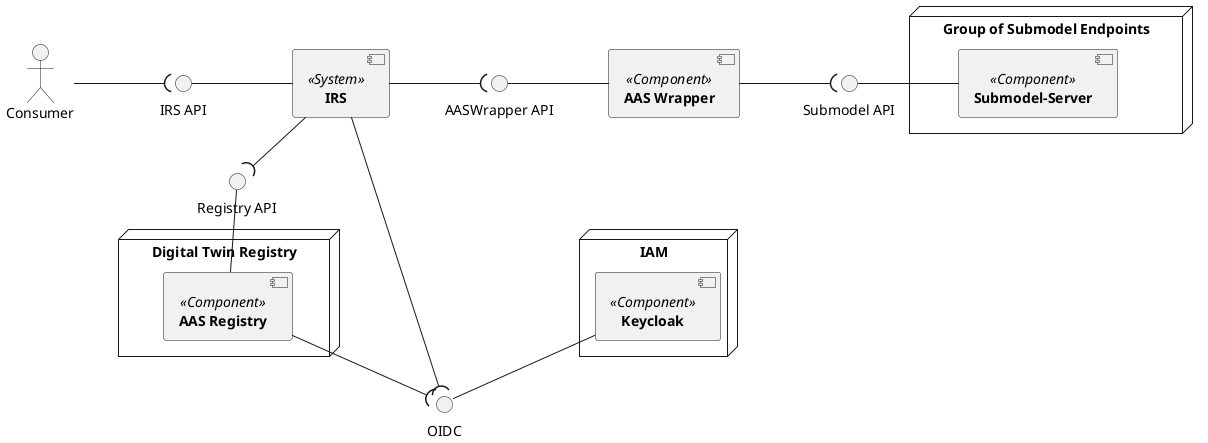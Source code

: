 @startuml 
skinparam monochrome true
skinparam shadowing false
skinparam nodesep 100
skinparam ranksep 20

[**IRS**] <<System>> as IRS

[**AAS Wrapper**] <<Component>> as AASW



node "Digital Twin Registry" {
    [**AAS Registry**] <<Component>> as AASR
}
node "Group of Submodel Endpoints" {
  [**Submodel-Server**] <<Component>> as SN
}
node "IAM" {
    [**Keycloak**] <<Component>> as KIAM
}
actor Consumer

interface "IRS API" as IAPI
interface "AASWrapper API" as IAASW
interface "Registry API" as IRAPI
interface "Submodel API" as ISubModelAPI
interface "OIDC" as IAMAPI

Consumer -( IAPI
IAPI - IRS
IAASW - AASW
IRS -( IAASW
ISubModelAPI - SN
AASW -( ISubModelAPI
IRS --( IRAPI
IRAPI -- AASR
IRS --down( IAMAPI
AASR --( IAMAPI
KIAM -- IAMAPI
@enduml